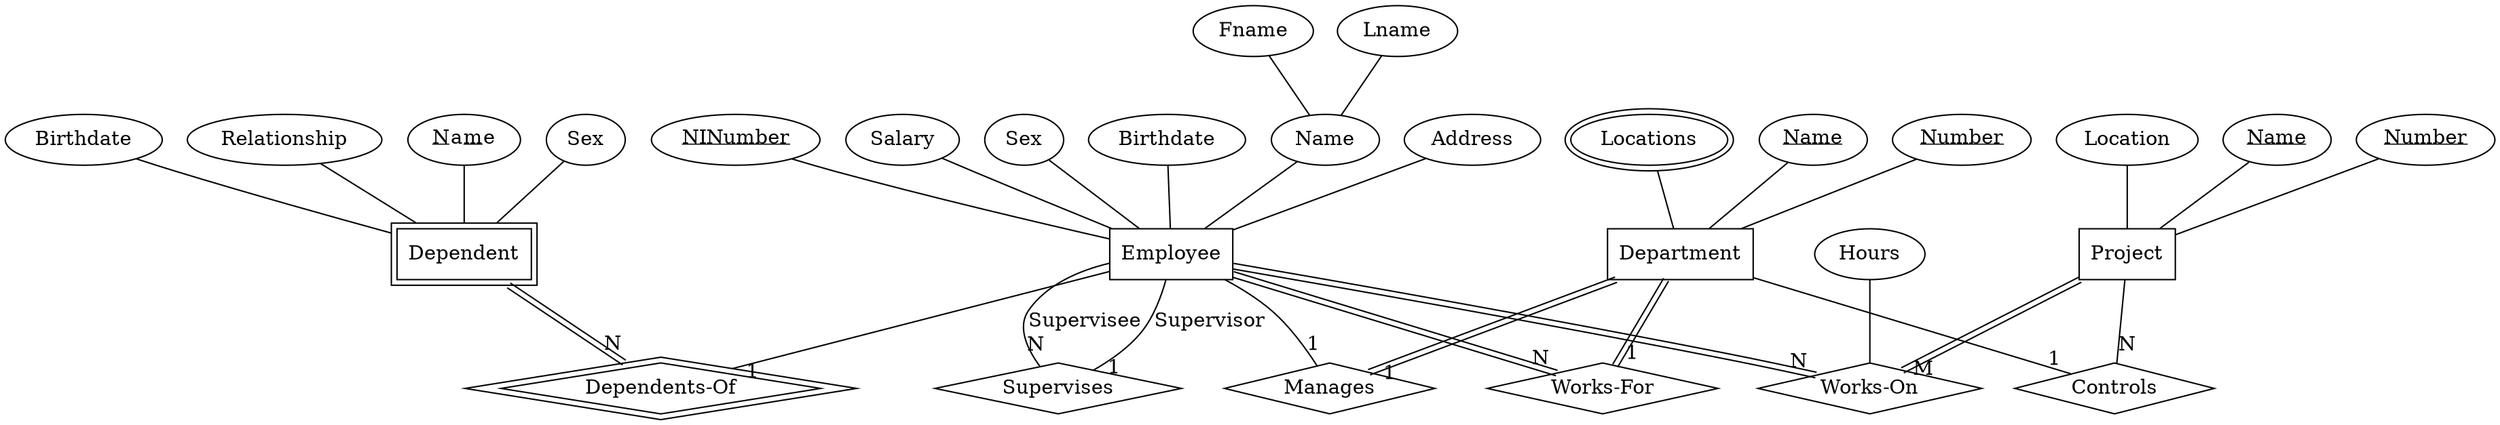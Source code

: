 graph "graph" {
	graph [K=0.4 repulsiveforce=4 smoothing=spring]
	node [shape=box]
	1 [label=Employee]
	2 [label=Department]
	3 [label=Project]
	4 [label=Dependent peripheries=2]
	node [shape=diamond]
	5 [label=Supervises]
	1 -- 5 [label=Supervisee headlabel=N labeldistance=1.5]
	1 -- 5 [label=Supervisor headlabel=1 labeldistance=1.5]
	6 [label="Dependents-Of" peripheries=2]
	4 -- 6 [color="black:invis:black" headlabel=N labeldistance=1.5]
	1 -- 6 [headlabel=1 labeldistance=1.5]
	7 [label="Works-On"]
	1 -- 7 [color="black:invis:black" headlabel=N labeldistance=1.5]
	3 -- 7 [color="black:invis:black" headlabel=M labeldistance=1.5]
	8 [label=Controls]
	3 -- 8 [headlabel=N labeldistance=1.5]
	2 -- 8 [headlabel=1 labeldistance=1.5]
	9 [label=Manages]
	1 -- 9 [headlabel=1 labeldistance=1.5]
	2 -- 9 [color="black:invis:black" headlabel=1 labeldistance=1.5]
	10 [label="Works-For"]
	1 -- 10 [color="black:invis:black" headlabel=N labeldistance=1.5]
	2 -- 10 [color="black:invis:black" headlabel=1 labeldistance=1.5]
	node [shape=oval]
	11 [label=Name]
	11 -- 1
	12 [label=Fname]
	12 -- 11
	13 [label=Lname]
	13 -- 11
	14 [label=Address]
	14 -- 1
	15 [label=<<U>NINumber</U>>]
	15 -- 1
	16 [label=Salary]
	16 -- 1
	17 [label=Sex]
	17 -- 1
	18 [label=Birthdate]
	18 -- 1
	19 [label=<<U>Name</U>>]
	19 -- 2
	20 [label=<<U>Number</U>>]
	20 -- 2
	21 [label=Locations peripheries=2]
	21 -- 2
	22 [label=<<U>Name</U>>]
	22 -- 3
	23 [label=<<U>Number</U>>]
	23 -- 3
	24 [label=Location]
	24 -- 3
	25 [label=<<U>N</U>a<U>m</U>e>]
	25 -- 4
	26 [label=Sex]
	26 -- 4
	27 [label=Birthdate]
	27 -- 4
	28 [label=Relationship]
	28 -- 4
	29 [label=Hours]
	29 -- 7
}

